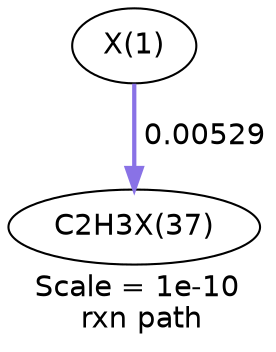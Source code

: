 digraph reaction_paths {
center=1;
s15 -> s17[fontname="Helvetica", style="setlinewidth(2.04)", arrowsize=1.02, color="0.7, 0.505, 0.9"
, label=" 0.00529"];
s15 [ fontname="Helvetica", label="X(1)"];
s17 [ fontname="Helvetica", label="C2H3X(37)"];
 label = "Scale = 1e-10\l rxn path";
 fontname = "Helvetica";
}
